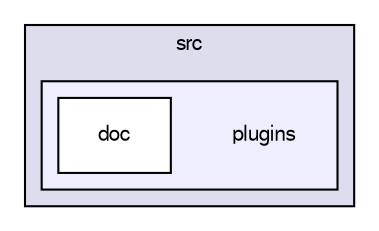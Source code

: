 digraph "plugins" {
  compound=true
  node [ fontsize="10", fontname="FreeSans"];
  edge [ labelfontsize="10", labelfontname="FreeSans"];
  subgraph clusterdir_040b7816fa07da873994562ccfc2f7a9 {
    graph [ bgcolor="#ddddee", pencolor="black", label="src" fontname="FreeSans", fontsize="10", URL="dir_040b7816fa07da873994562ccfc2f7a9.html"]
  subgraph clusterdir_fa7d91e2ae81b564cb189eaf369b1c7b {
    graph [ bgcolor="#eeeeff", pencolor="black", label="" URL="dir_fa7d91e2ae81b564cb189eaf369b1c7b.html"];
    dir_fa7d91e2ae81b564cb189eaf369b1c7b [shape=plaintext label="plugins"];
    dir_d4fc7cc70a6df65dae948183aa79f34a [shape=box label="doc" color="black" fillcolor="white" style="filled" URL="dir_d4fc7cc70a6df65dae948183aa79f34a.html"];
  }
  }
}
